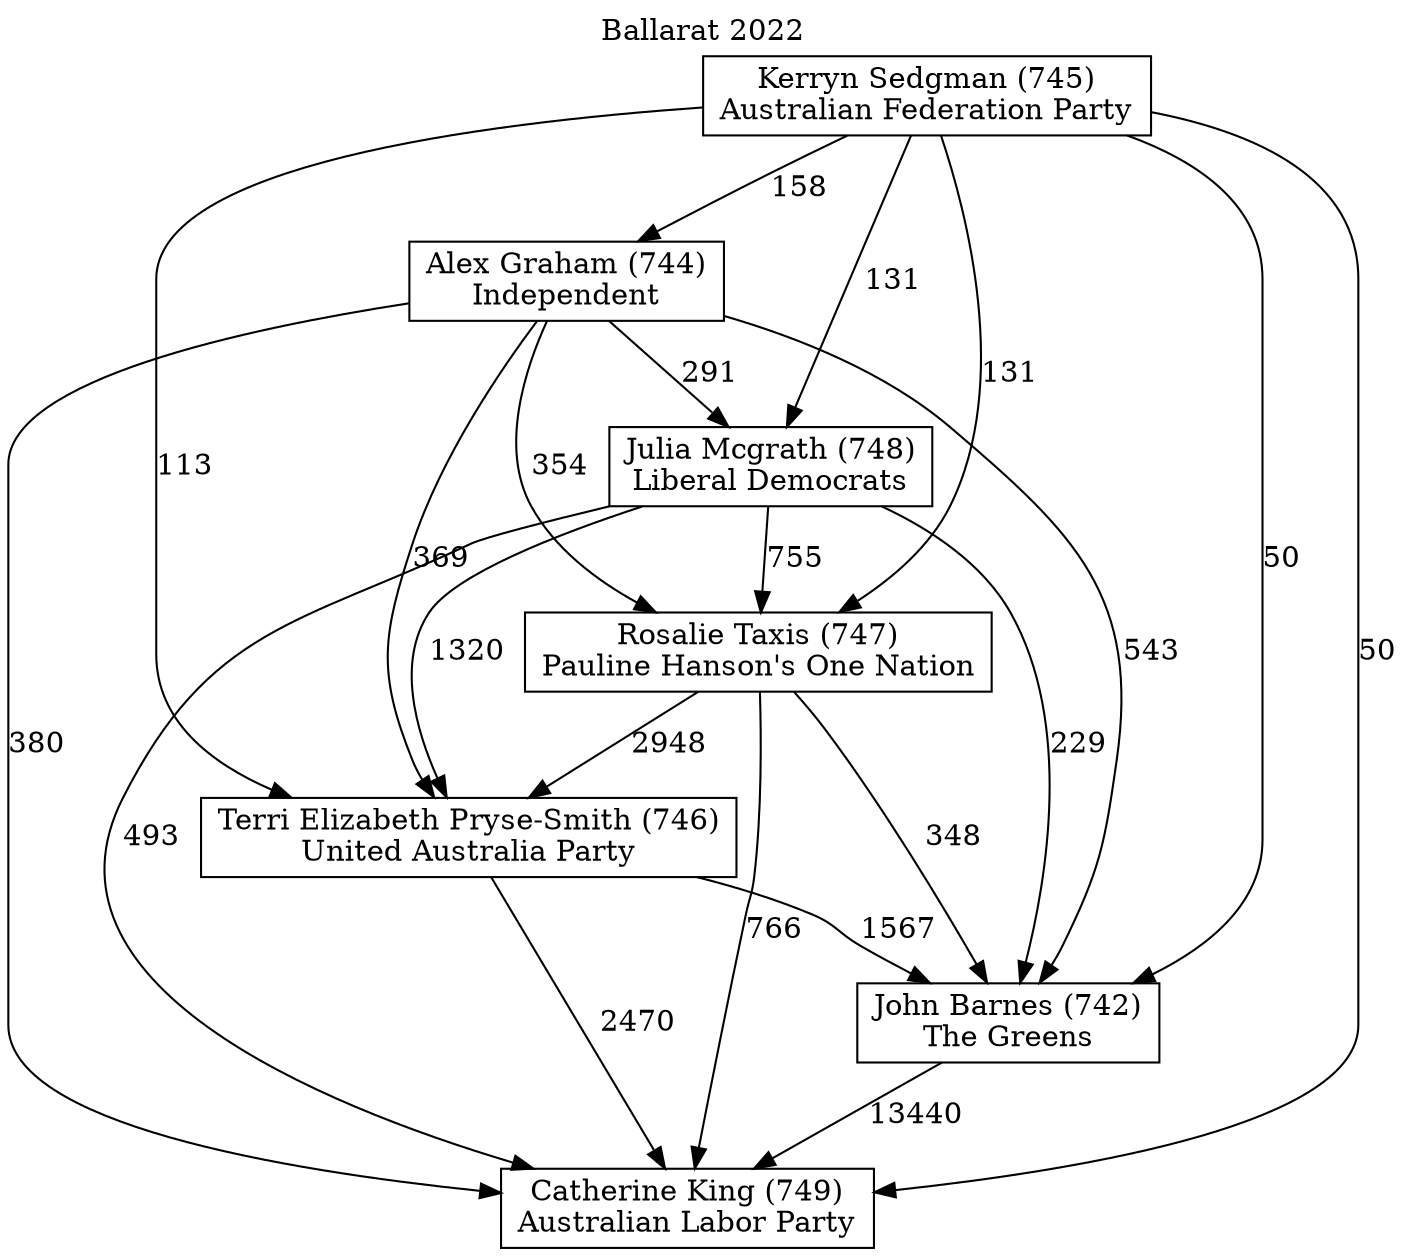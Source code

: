 // House preference flow
digraph "Catherine King (749)_Ballarat_2022" {
	graph [label="Ballarat 2022" labelloc=t mclimit=10]
	node [shape=box]
	"Alex Graham (744)" [label="Alex Graham (744)
Independent"]
	"Rosalie Taxis (747)" [label="Rosalie Taxis (747)
Pauline Hanson's One Nation"]
	"Julia Mcgrath (748)" [label="Julia Mcgrath (748)
Liberal Democrats"]
	"John Barnes (742)" [label="John Barnes (742)
The Greens"]
	"Catherine King (749)" [label="Catherine King (749)
Australian Labor Party"]
	"Kerryn Sedgman (745)" [label="Kerryn Sedgman (745)
Australian Federation Party"]
	"Terri Elizabeth Pryse-Smith (746)" [label="Terri Elizabeth Pryse-Smith (746)
United Australia Party"]
	"Alex Graham (744)" -> "Julia Mcgrath (748)" [label=291]
	"Rosalie Taxis (747)" -> "Terri Elizabeth Pryse-Smith (746)" [label=2948]
	"Kerryn Sedgman (745)" -> "Catherine King (749)" [label=50]
	"Alex Graham (744)" -> "Rosalie Taxis (747)" [label=354]
	"Alex Graham (744)" -> "John Barnes (742)" [label=543]
	"Kerryn Sedgman (745)" -> "Rosalie Taxis (747)" [label=131]
	"Terri Elizabeth Pryse-Smith (746)" -> "Catherine King (749)" [label=2470]
	"Julia Mcgrath (748)" -> "Catherine King (749)" [label=493]
	"Alex Graham (744)" -> "Catherine King (749)" [label=380]
	"Rosalie Taxis (747)" -> "John Barnes (742)" [label=348]
	"Julia Mcgrath (748)" -> "John Barnes (742)" [label=229]
	"John Barnes (742)" -> "Catherine King (749)" [label=13440]
	"Julia Mcgrath (748)" -> "Terri Elizabeth Pryse-Smith (746)" [label=1320]
	"Kerryn Sedgman (745)" -> "John Barnes (742)" [label=50]
	"Alex Graham (744)" -> "Terri Elizabeth Pryse-Smith (746)" [label=369]
	"Kerryn Sedgman (745)" -> "Alex Graham (744)" [label=158]
	"Terri Elizabeth Pryse-Smith (746)" -> "John Barnes (742)" [label=1567]
	"Julia Mcgrath (748)" -> "Rosalie Taxis (747)" [label=755]
	"Rosalie Taxis (747)" -> "Catherine King (749)" [label=766]
	"Kerryn Sedgman (745)" -> "Terri Elizabeth Pryse-Smith (746)" [label=113]
	"Kerryn Sedgman (745)" -> "Julia Mcgrath (748)" [label=131]
}
